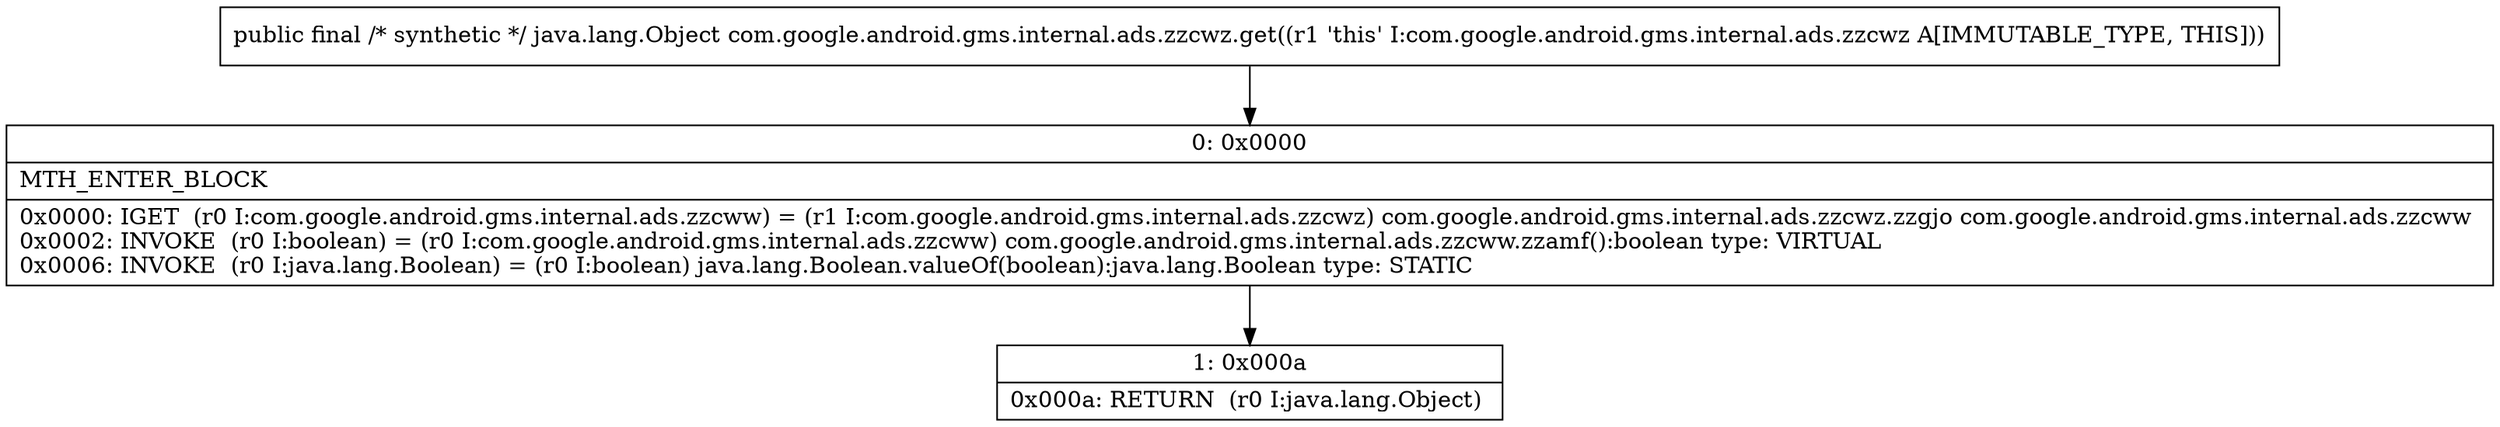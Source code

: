 digraph "CFG forcom.google.android.gms.internal.ads.zzcwz.get()Ljava\/lang\/Object;" {
Node_0 [shape=record,label="{0\:\ 0x0000|MTH_ENTER_BLOCK\l|0x0000: IGET  (r0 I:com.google.android.gms.internal.ads.zzcww) = (r1 I:com.google.android.gms.internal.ads.zzcwz) com.google.android.gms.internal.ads.zzcwz.zzgjo com.google.android.gms.internal.ads.zzcww \l0x0002: INVOKE  (r0 I:boolean) = (r0 I:com.google.android.gms.internal.ads.zzcww) com.google.android.gms.internal.ads.zzcww.zzamf():boolean type: VIRTUAL \l0x0006: INVOKE  (r0 I:java.lang.Boolean) = (r0 I:boolean) java.lang.Boolean.valueOf(boolean):java.lang.Boolean type: STATIC \l}"];
Node_1 [shape=record,label="{1\:\ 0x000a|0x000a: RETURN  (r0 I:java.lang.Object) \l}"];
MethodNode[shape=record,label="{public final \/* synthetic *\/ java.lang.Object com.google.android.gms.internal.ads.zzcwz.get((r1 'this' I:com.google.android.gms.internal.ads.zzcwz A[IMMUTABLE_TYPE, THIS])) }"];
MethodNode -> Node_0;
Node_0 -> Node_1;
}

